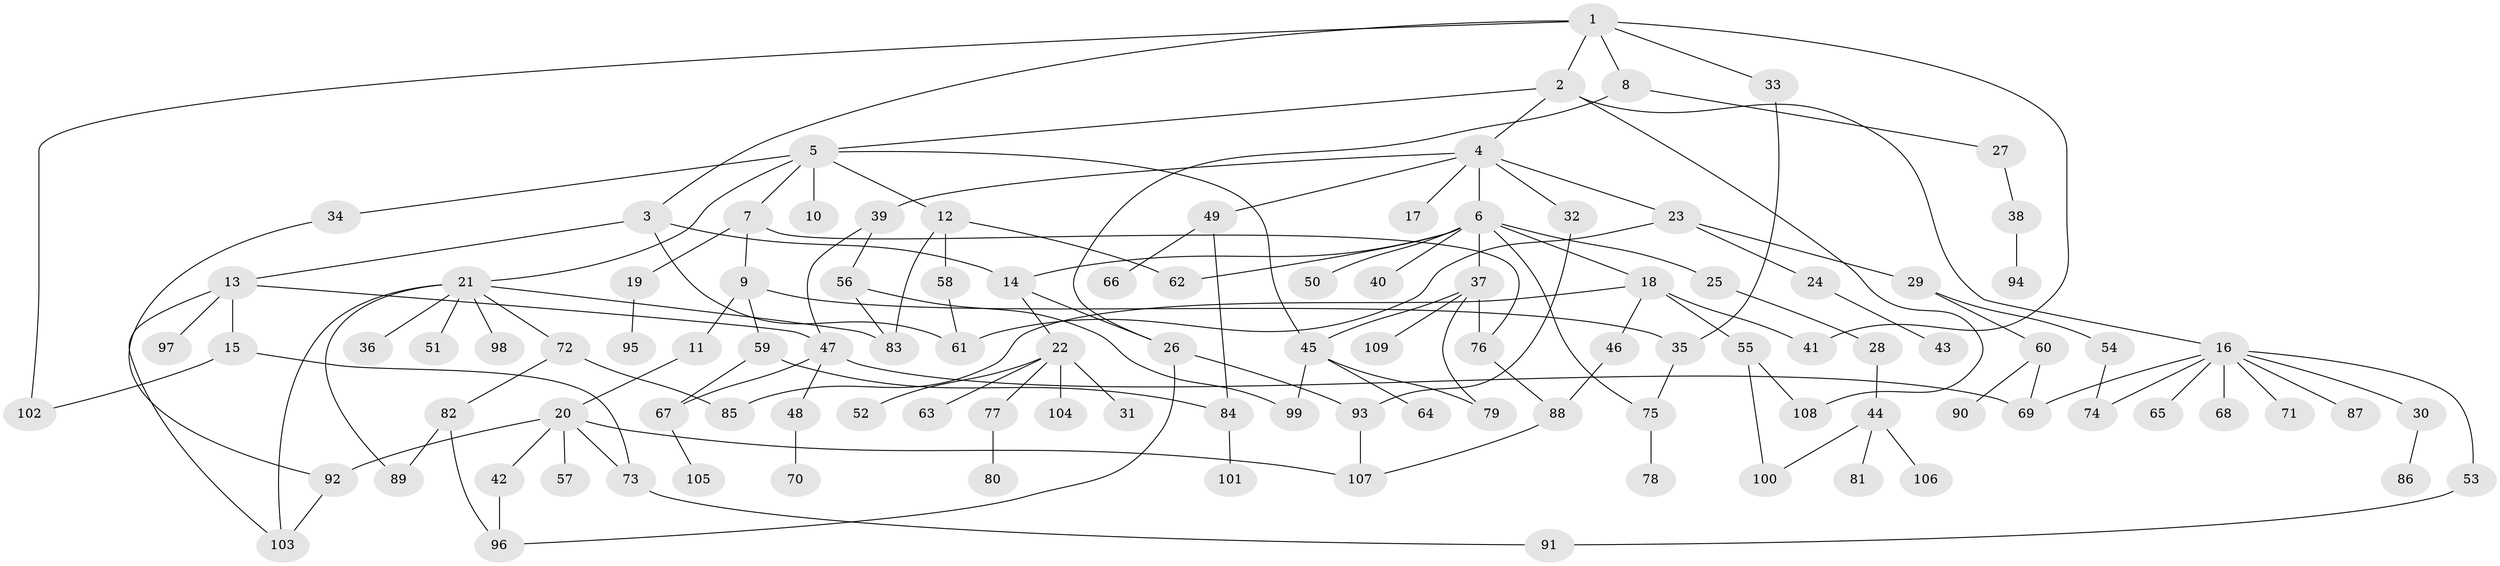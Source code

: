 // Generated by graph-tools (version 1.1) at 2025/34/03/09/25 02:34:24]
// undirected, 109 vertices, 144 edges
graph export_dot {
graph [start="1"]
  node [color=gray90,style=filled];
  1;
  2;
  3;
  4;
  5;
  6;
  7;
  8;
  9;
  10;
  11;
  12;
  13;
  14;
  15;
  16;
  17;
  18;
  19;
  20;
  21;
  22;
  23;
  24;
  25;
  26;
  27;
  28;
  29;
  30;
  31;
  32;
  33;
  34;
  35;
  36;
  37;
  38;
  39;
  40;
  41;
  42;
  43;
  44;
  45;
  46;
  47;
  48;
  49;
  50;
  51;
  52;
  53;
  54;
  55;
  56;
  57;
  58;
  59;
  60;
  61;
  62;
  63;
  64;
  65;
  66;
  67;
  68;
  69;
  70;
  71;
  72;
  73;
  74;
  75;
  76;
  77;
  78;
  79;
  80;
  81;
  82;
  83;
  84;
  85;
  86;
  87;
  88;
  89;
  90;
  91;
  92;
  93;
  94;
  95;
  96;
  97;
  98;
  99;
  100;
  101;
  102;
  103;
  104;
  105;
  106;
  107;
  108;
  109;
  1 -- 2;
  1 -- 3;
  1 -- 8;
  1 -- 33;
  1 -- 41;
  1 -- 102;
  2 -- 4;
  2 -- 5;
  2 -- 16;
  2 -- 108;
  3 -- 13;
  3 -- 14;
  3 -- 61;
  4 -- 6;
  4 -- 17;
  4 -- 23;
  4 -- 32;
  4 -- 39;
  4 -- 49;
  5 -- 7;
  5 -- 10;
  5 -- 12;
  5 -- 21;
  5 -- 34;
  5 -- 45;
  6 -- 18;
  6 -- 25;
  6 -- 37;
  6 -- 40;
  6 -- 50;
  6 -- 14;
  6 -- 75;
  6 -- 62;
  7 -- 9;
  7 -- 19;
  7 -- 76;
  8 -- 26;
  8 -- 27;
  9 -- 11;
  9 -- 35;
  9 -- 59;
  11 -- 20;
  12 -- 58;
  12 -- 62;
  12 -- 83;
  13 -- 15;
  13 -- 47;
  13 -- 97;
  13 -- 103;
  14 -- 22;
  14 -- 26;
  15 -- 102;
  15 -- 73;
  16 -- 30;
  16 -- 53;
  16 -- 65;
  16 -- 68;
  16 -- 71;
  16 -- 87;
  16 -- 69;
  16 -- 74;
  18 -- 46;
  18 -- 55;
  18 -- 85;
  18 -- 41;
  19 -- 95;
  20 -- 42;
  20 -- 57;
  20 -- 73;
  20 -- 92;
  20 -- 107;
  21 -- 36;
  21 -- 51;
  21 -- 72;
  21 -- 98;
  21 -- 103;
  21 -- 83;
  21 -- 89;
  22 -- 31;
  22 -- 52;
  22 -- 63;
  22 -- 77;
  22 -- 104;
  23 -- 24;
  23 -- 29;
  23 -- 61;
  24 -- 43;
  25 -- 28;
  26 -- 93;
  26 -- 96;
  27 -- 38;
  28 -- 44;
  29 -- 54;
  29 -- 60;
  30 -- 86;
  32 -- 93;
  33 -- 35;
  34 -- 92;
  35 -- 75;
  37 -- 45;
  37 -- 79;
  37 -- 109;
  37 -- 76;
  38 -- 94;
  39 -- 56;
  39 -- 47;
  42 -- 96;
  44 -- 81;
  44 -- 100;
  44 -- 106;
  45 -- 64;
  45 -- 99;
  45 -- 79;
  46 -- 88;
  47 -- 48;
  47 -- 67;
  47 -- 69;
  48 -- 70;
  49 -- 66;
  49 -- 84;
  53 -- 91;
  54 -- 74;
  55 -- 108;
  55 -- 100;
  56 -- 83;
  56 -- 99;
  58 -- 61;
  59 -- 84;
  59 -- 67;
  60 -- 90;
  60 -- 69;
  67 -- 105;
  72 -- 82;
  72 -- 85;
  73 -- 91;
  75 -- 78;
  76 -- 88;
  77 -- 80;
  82 -- 89;
  82 -- 96;
  84 -- 101;
  88 -- 107;
  92 -- 103;
  93 -- 107;
}
